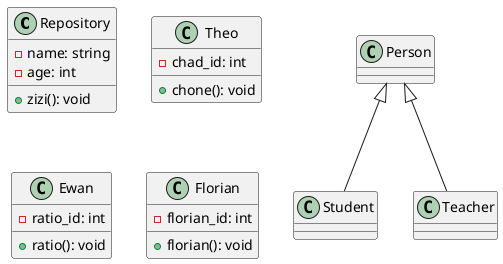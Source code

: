 @startuml
class Repository {
  -name: string
  -age: int
  +zizi(): void
}

class Theo {
  -chad_id: int
  +chone(): void
}

class Ewan {
  -ratio_id: int
  +ratio(): void
}

class Florian {
  -florian_id: int
  +florian(): void
}

Person <|-- Student
Person <|-- Teacher
@enduml
